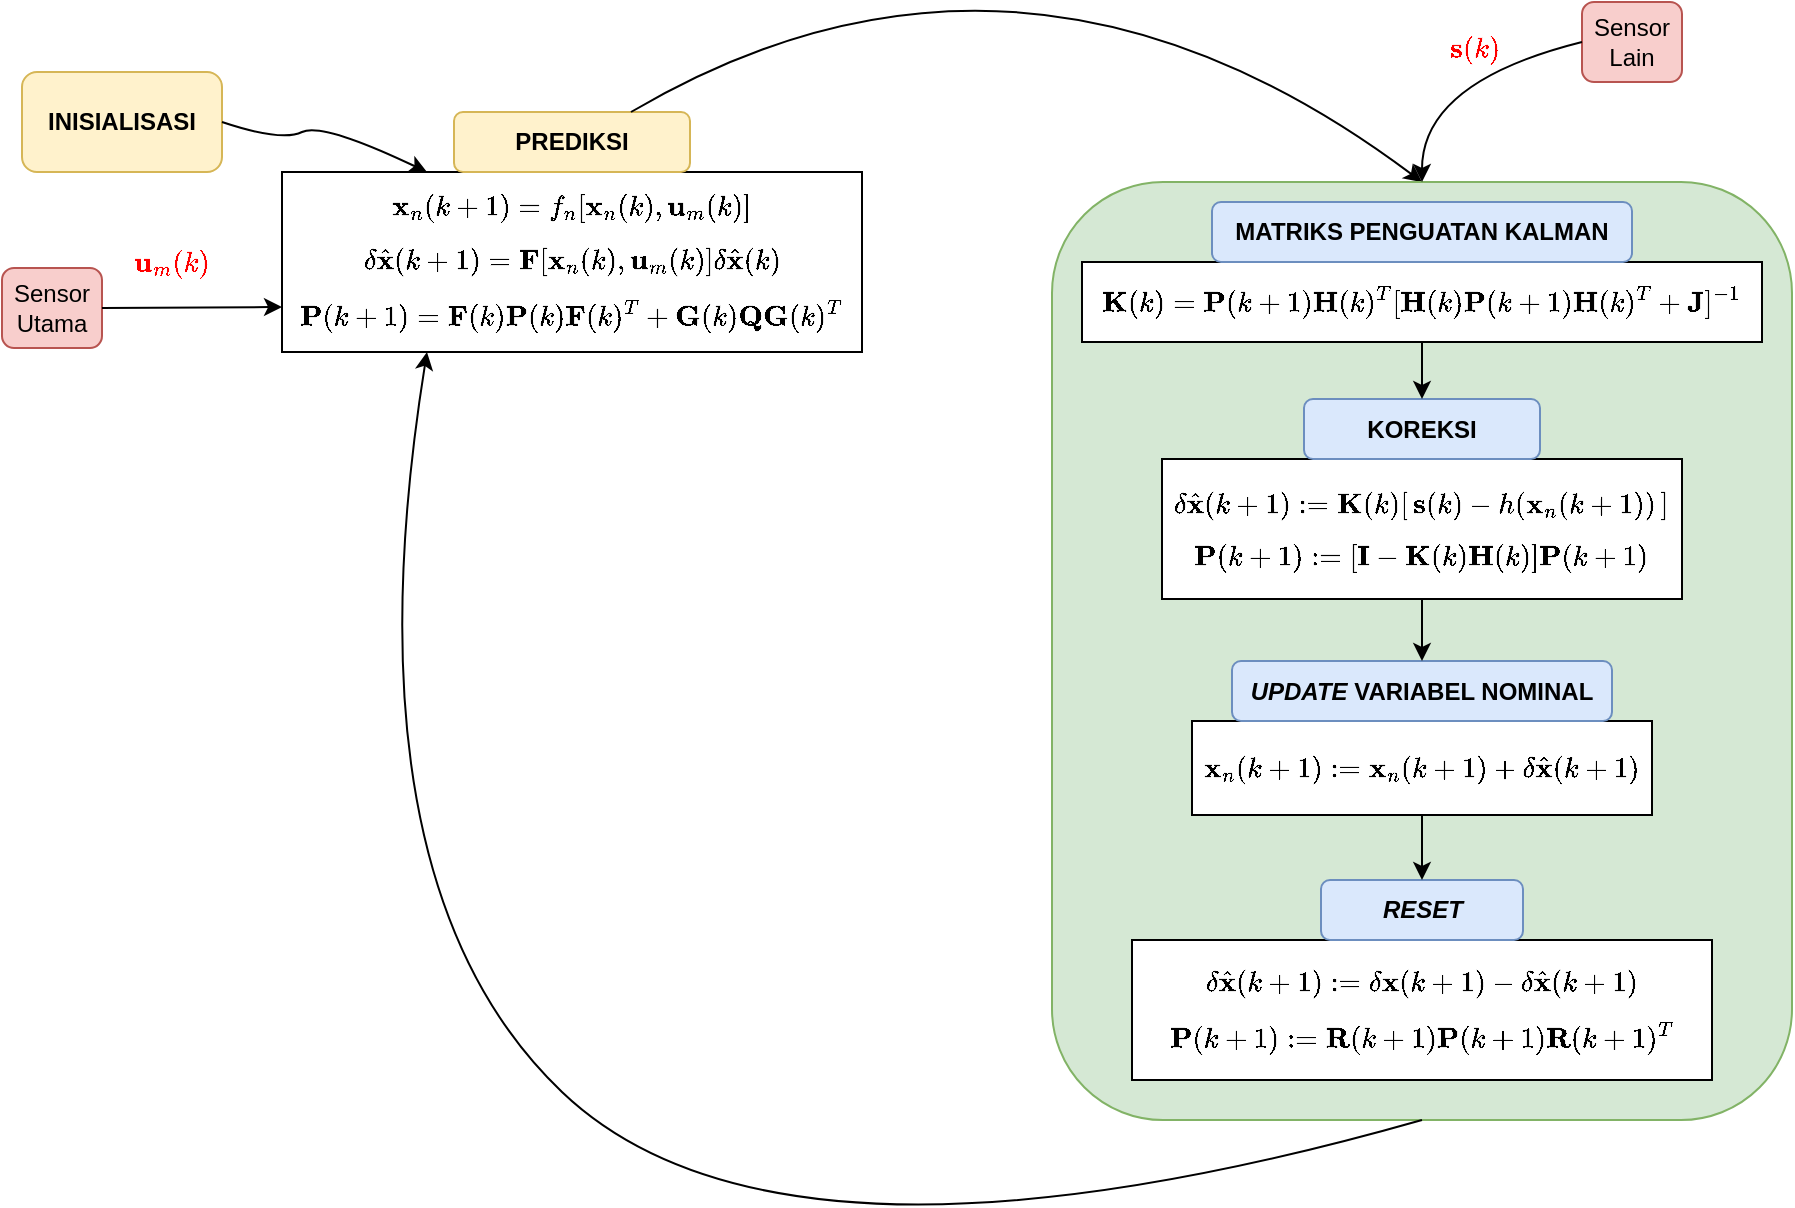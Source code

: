 <mxfile pages="1" version="11.2.5" type="device"><diagram id="YqB6-XLQyP_S7qyTm54f" name="Page-1"><mxGraphModel dx="1099" dy="746" grid="1" gridSize="10" guides="1" tooltips="1" connect="1" arrows="1" fold="1" page="1" pageScale="1" pageWidth="1169" pageHeight="827" math="1" shadow="0"><root><mxCell id="0"/><mxCell id="1" parent="0"/><mxCell id="OFiP9K__kcHNke-tbhR1-2" value="" style="group;fontStyle=1" vertex="1" connectable="0" parent="1"><mxGeometry x="360" y="125" width="290" height="120" as="geometry"/></mxCell><mxCell id="GZ5ps0OfAeNLsfStqMwN-1" value="$$\textbf{x}_n(k+1)=f_n[\textbf{x}_n(k), \textbf{u}_m(k)]$$ $$\delta \hat{\textbf{x}}(k+1)=\textbf{F}[\textbf{x}_n(k), \textbf{u}_m(k)]\delta\hat{\textbf{x}}(k)$$ $$\textbf{P}(k+1)=\textbf{F}(k)\textbf{P}(k)\textbf{F}(k)^T + \textbf{G}(k)\textbf{Q}\textbf{G}(k)^T$$" style="rounded=0;whiteSpace=wrap;html=1;" parent="OFiP9K__kcHNke-tbhR1-2" vertex="1"><mxGeometry y="30" width="290" height="90" as="geometry"/></mxCell><mxCell id="apk3wyh0N6HErGzOBHUL-9" value="PREDIKSI" style="rounded=1;whiteSpace=wrap;html=1;fillColor=#fff2cc;strokeColor=#d6b656;fontStyle=1" parent="OFiP9K__kcHNke-tbhR1-2" vertex="1"><mxGeometry x="86" width="118" height="30" as="geometry"/></mxCell><mxCell id="OFiP9K__kcHNke-tbhR1-4" value="INISIALISASI" style="rounded=1;whiteSpace=wrap;html=1;fillColor=#fff2cc;strokeColor=#d6b656;fontStyle=1" vertex="1" parent="1"><mxGeometry x="230" y="105" width="100" height="50" as="geometry"/></mxCell><mxCell id="OFiP9K__kcHNke-tbhR1-10" value="" style="curved=1;endArrow=classic;html=1;exitX=0.75;exitY=0;exitDx=0;exitDy=0;entryX=0.5;entryY=0;entryDx=0;entryDy=0;" edge="1" parent="1" source="apk3wyh0N6HErGzOBHUL-9" target="OFiP9K__kcHNke-tbhR1-34"><mxGeometry width="50" height="50" relative="1" as="geometry"><mxPoint x="670" y="70" as="sourcePoint"/><mxPoint x="720" y="20" as="targetPoint"/><Array as="points"><mxPoint x="730" y="10"/></Array></mxGeometry></mxCell><mxCell id="OFiP9K__kcHNke-tbhR1-34" value="" style="rounded=1;whiteSpace=wrap;html=1;fillColor=#d5e8d4;strokeColor=#82b366;" vertex="1" parent="1"><mxGeometry x="745" y="160" width="370" height="469" as="geometry"/></mxCell><mxCell id="apk3wyh0N6HErGzOBHUL-1" value="$$\textbf{K}(k)=\textbf{P}(k+1)\textbf{H}(k)^T[\textbf{H}(k)\textbf{P}(k+1)\textbf{H}(k)^T+\textbf{J}]^{-1}$$" style="rounded=0;whiteSpace=wrap;html=1;" parent="1" vertex="1"><mxGeometry x="760" y="200" width="340" height="40" as="geometry"/></mxCell><mxCell id="apk3wyh0N6HErGzOBHUL-13" value="MATRIKS PENGUATAN KALMAN" style="rounded=1;whiteSpace=wrap;html=1;fillColor=#dae8fc;strokeColor=#6c8ebf;fontStyle=1" parent="1" vertex="1"><mxGeometry x="825" y="170" width="210" height="30" as="geometry"/></mxCell><mxCell id="apk3wyh0N6HErGzOBHUL-12" value="" style="group;fontStyle=1" parent="1" vertex="1" connectable="0"><mxGeometry x="800" y="268.5" width="260" height="100" as="geometry"/></mxCell><mxCell id="apk3wyh0N6HErGzOBHUL-2" value="$$\delta\hat{\textbf{x}}(k+1):=\textbf{K}(k)[\,\textbf{s}(k)-h(\textbf{x}_n(k+1))\,]$$ $$\textbf{P}(k+1):=[\textbf{I}-\textbf{K}(k)\textbf{H}(k)]\textbf{P}(k+1)$$" style="rounded=0;whiteSpace=wrap;html=1;" parent="apk3wyh0N6HErGzOBHUL-12" vertex="1"><mxGeometry y="30" width="260" height="70" as="geometry"/></mxCell><mxCell id="apk3wyh0N6HErGzOBHUL-11" value="KOREKSI" style="rounded=1;whiteSpace=wrap;html=1;fillColor=#dae8fc;strokeColor=#6c8ebf;fontStyle=1" parent="apk3wyh0N6HErGzOBHUL-12" vertex="1"><mxGeometry x="71" width="118" height="30" as="geometry"/></mxCell><mxCell id="apk3wyh0N6HErGzOBHUL-16" value="" style="group" parent="1" vertex="1" connectable="0"><mxGeometry x="815" y="399.5" width="300" height="228" as="geometry"/></mxCell><mxCell id="apk3wyh0N6HErGzOBHUL-6" value="$$\textbf{x}_n(k+1):=\textbf{x}_n(k+1)+\delta\hat{\textbf{x}}(k+1)$$" style="rounded=0;whiteSpace=wrap;html=1;" parent="apk3wyh0N6HErGzOBHUL-16" vertex="1"><mxGeometry y="30" width="230" height="47" as="geometry"/></mxCell><mxCell id="apk3wyh0N6HErGzOBHUL-15" value="&lt;i&gt;UPDATE &lt;/i&gt;VARIABEL NOMINAL" style="rounded=1;whiteSpace=wrap;html=1;fillColor=#dae8fc;strokeColor=#6c8ebf;fontStyle=1" parent="apk3wyh0N6HErGzOBHUL-16" vertex="1"><mxGeometry x="20" width="190" height="30" as="geometry"/></mxCell><mxCell id="apk3wyh0N6HErGzOBHUL-18" value="" style="group;fontStyle=0" parent="1" vertex="1" connectable="0"><mxGeometry x="785" y="509" width="290" height="100" as="geometry"/></mxCell><mxCell id="apk3wyh0N6HErGzOBHUL-8" value="$$\delta\hat{\textbf{x}}(k+1):=\delta\textbf{x}(k+1)-\delta\hat{\textbf{x}}(k+1)$$ $$\textbf{P}(k+1):=\textbf{R}(k+1)\textbf{P}(k+1)\textbf{R}(k+1)^T$$" style="rounded=0;whiteSpace=wrap;html=1;" parent="apk3wyh0N6HErGzOBHUL-18" vertex="1"><mxGeometry y="30" width="290" height="70" as="geometry"/></mxCell><mxCell id="apk3wyh0N6HErGzOBHUL-17" value="&lt;i&gt;RESET&lt;/i&gt;" style="rounded=1;whiteSpace=wrap;html=1;fillColor=#dae8fc;strokeColor=#6c8ebf;fontStyle=1" parent="apk3wyh0N6HErGzOBHUL-18" vertex="1"><mxGeometry x="94.5" width="101" height="30" as="geometry"/></mxCell><mxCell id="OFiP9K__kcHNke-tbhR1-29" value="" style="endArrow=classic;html=1;entryX=0.5;entryY=0;entryDx=0;entryDy=0;exitX=0.5;exitY=1;exitDx=0;exitDy=0;" edge="1" parent="1" source="apk3wyh0N6HErGzOBHUL-1" target="apk3wyh0N6HErGzOBHUL-11"><mxGeometry width="50" height="50" relative="1" as="geometry"><mxPoint x="160" y="670" as="sourcePoint"/><mxPoint x="210" y="620" as="targetPoint"/></mxGeometry></mxCell><mxCell id="OFiP9K__kcHNke-tbhR1-32" value="" style="endArrow=classic;html=1;entryX=0.5;entryY=0;entryDx=0;entryDy=0;exitX=0.5;exitY=1;exitDx=0;exitDy=0;" edge="1" parent="1" source="apk3wyh0N6HErGzOBHUL-6" target="apk3wyh0N6HErGzOBHUL-17"><mxGeometry width="50" height="50" relative="1" as="geometry"><mxPoint x="290" y="500" as="sourcePoint"/><mxPoint x="340" y="450" as="targetPoint"/></mxGeometry></mxCell><mxCell id="OFiP9K__kcHNke-tbhR1-38" value="" style="curved=1;endArrow=classic;html=1;entryX=0.25;entryY=1;entryDx=0;entryDy=0;exitX=0.5;exitY=1;exitDx=0;exitDy=0;" edge="1" parent="1" source="OFiP9K__kcHNke-tbhR1-34" target="GZ5ps0OfAeNLsfStqMwN-1"><mxGeometry width="50" height="50" relative="1" as="geometry"><mxPoint x="630" y="490" as="sourcePoint"/><mxPoint x="680" y="440" as="targetPoint"/><Array as="points"><mxPoint x="610" y="720"/><mxPoint x="390" y="510"/></Array></mxGeometry></mxCell><mxCell id="OFiP9K__kcHNke-tbhR1-39" value="" style="endArrow=classic;html=1;entryX=0.5;entryY=0;entryDx=0;entryDy=0;exitX=0.5;exitY=1;exitDx=0;exitDy=0;" edge="1" parent="1" source="apk3wyh0N6HErGzOBHUL-2" target="apk3wyh0N6HErGzOBHUL-15"><mxGeometry width="50" height="50" relative="1" as="geometry"><mxPoint x="770" y="430" as="sourcePoint"/><mxPoint x="820" y="380" as="targetPoint"/></mxGeometry></mxCell><mxCell id="OFiP9K__kcHNke-tbhR1-41" value="Sensor&lt;br&gt;Utama" style="rounded=1;whiteSpace=wrap;html=1;fillColor=#f8cecc;strokeColor=#b85450;" vertex="1" parent="1"><mxGeometry x="220" y="203" width="50" height="40" as="geometry"/></mxCell><mxCell id="OFiP9K__kcHNke-tbhR1-42" value="" style="endArrow=classic;html=1;entryX=0;entryY=0.75;entryDx=0;entryDy=0;exitX=1;exitY=0.5;exitDx=0;exitDy=0;" edge="1" parent="1" source="OFiP9K__kcHNke-tbhR1-41" target="GZ5ps0OfAeNLsfStqMwN-1"><mxGeometry width="50" height="50" relative="1" as="geometry"><mxPoint x="260" y="429.5" as="sourcePoint"/><mxPoint x="310" y="379.5" as="targetPoint"/></mxGeometry></mxCell><mxCell id="OFiP9K__kcHNke-tbhR1-43" value="$$\textbf{u}_m(k)$$" style="text;html=1;resizable=0;points=[];align=center;verticalAlign=bottom;labelBackgroundColor=none;fontColor=#FF0000;" vertex="1" connectable="0" parent="OFiP9K__kcHNke-tbhR1-42"><mxGeometry x="-0.244" y="1" relative="1" as="geometry"><mxPoint as="offset"/></mxGeometry></mxCell><mxCell id="OFiP9K__kcHNke-tbhR1-44" value="" style="curved=1;endArrow=classic;html=1;fontColor=#FF0000;exitX=1;exitY=0.5;exitDx=0;exitDy=0;entryX=0.25;entryY=0;entryDx=0;entryDy=0;" edge="1" parent="1" source="OFiP9K__kcHNke-tbhR1-4" target="GZ5ps0OfAeNLsfStqMwN-1"><mxGeometry width="50" height="50" relative="1" as="geometry"><mxPoint x="350" y="150" as="sourcePoint"/><mxPoint x="400" y="100" as="targetPoint"/><Array as="points"><mxPoint x="360" y="140"/><mxPoint x="380" y="130"/></Array></mxGeometry></mxCell><mxCell id="OFiP9K__kcHNke-tbhR1-45" value="Sensor&lt;br&gt;Lain" style="rounded=1;whiteSpace=wrap;html=1;fillColor=#f8cecc;strokeColor=#b85450;" vertex="1" parent="1"><mxGeometry x="1010" y="70" width="50" height="40" as="geometry"/></mxCell><mxCell id="OFiP9K__kcHNke-tbhR1-50" value="" style="curved=1;endArrow=classic;html=1;fontColor=#FF0000;exitX=0;exitY=0.5;exitDx=0;exitDy=0;entryX=0.5;entryY=0;entryDx=0;entryDy=0;" edge="1" parent="1" source="OFiP9K__kcHNke-tbhR1-45" target="OFiP9K__kcHNke-tbhR1-34"><mxGeometry width="50" height="50" relative="1" as="geometry"><mxPoint x="930" y="160" as="sourcePoint"/><mxPoint x="980" y="110" as="targetPoint"/><Array as="points"><mxPoint x="930" y="110"/></Array></mxGeometry></mxCell><mxCell id="OFiP9K__kcHNke-tbhR1-51" value="$$\textbf{s}(k)$$" style="text;html=1;resizable=0;points=[];align=center;verticalAlign=bottom;labelBackgroundColor=none;fontColor=#FF0000;" vertex="1" connectable="0" parent="OFiP9K__kcHNke-tbhR1-50"><mxGeometry x="-0.111" y="11" relative="1" as="geometry"><mxPoint as="offset"/></mxGeometry></mxCell></root></mxGraphModel></diagram></mxfile>